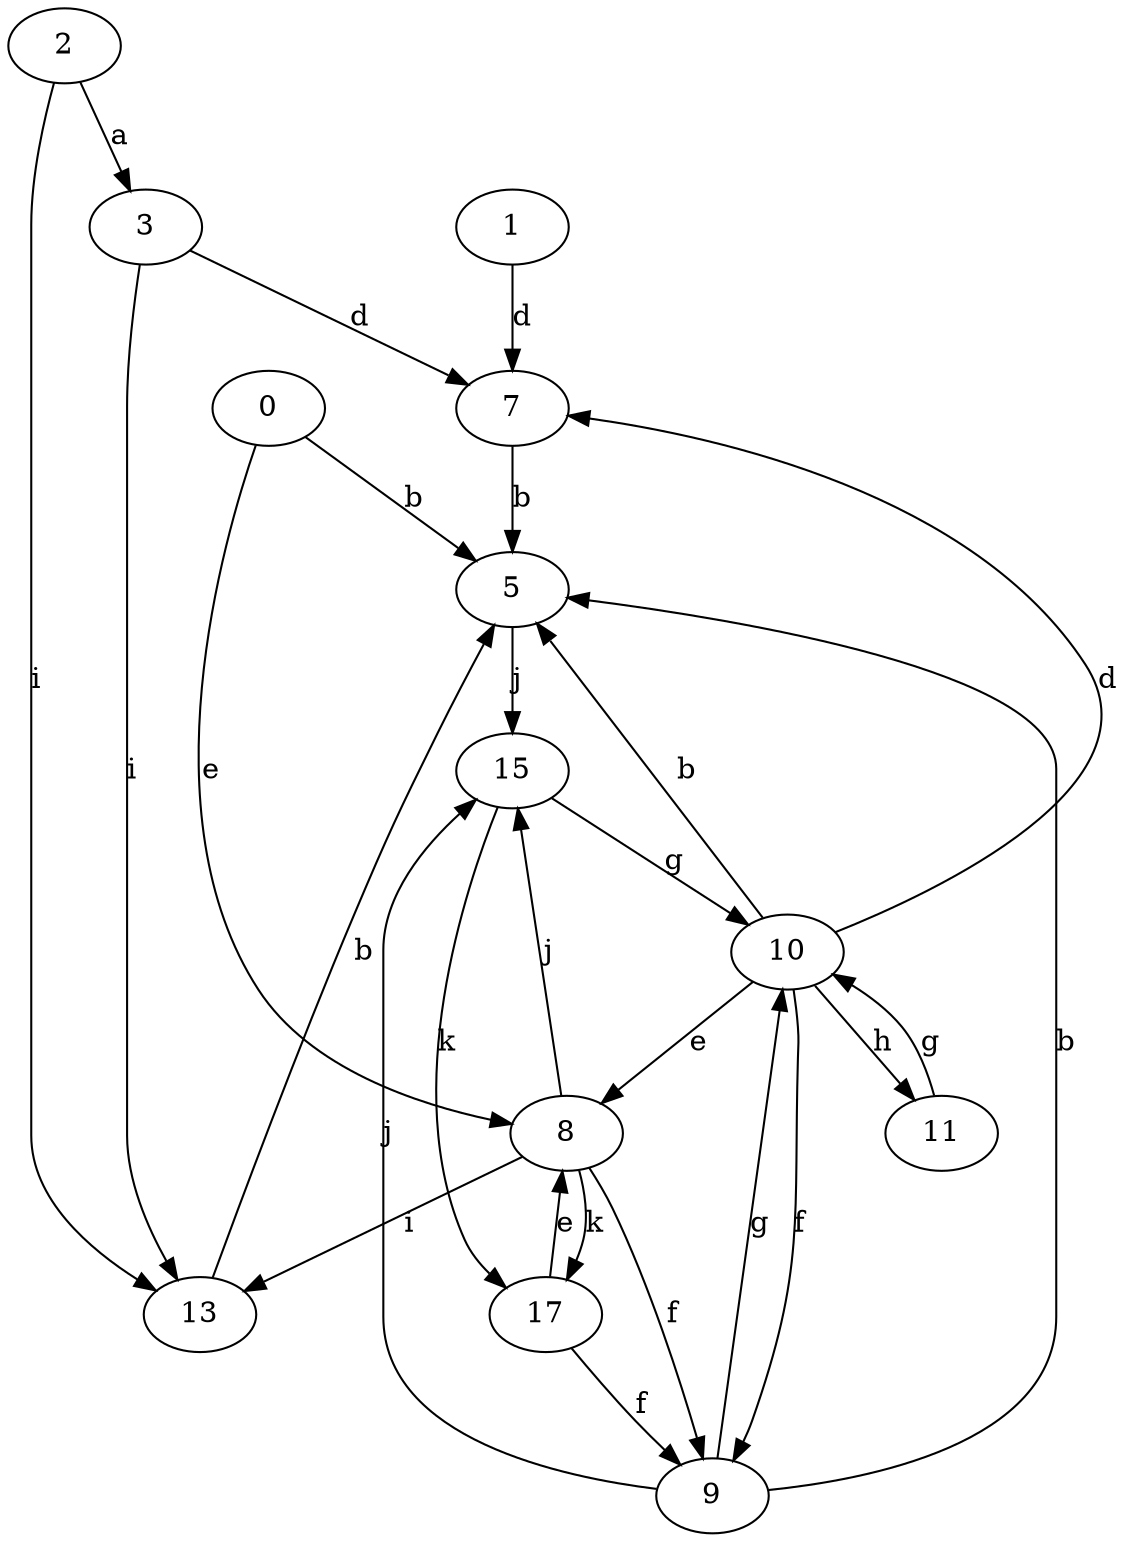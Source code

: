 strict digraph  {
1;
2;
3;
5;
7;
8;
0;
9;
10;
11;
13;
15;
17;
1 -> 7  [label=d];
2 -> 3  [label=a];
2 -> 13  [label=i];
3 -> 7  [label=d];
3 -> 13  [label=i];
5 -> 15  [label=j];
7 -> 5  [label=b];
8 -> 9  [label=f];
8 -> 13  [label=i];
8 -> 15  [label=j];
8 -> 17  [label=k];
0 -> 5  [label=b];
0 -> 8  [label=e];
9 -> 5  [label=b];
9 -> 10  [label=g];
9 -> 15  [label=j];
10 -> 5  [label=b];
10 -> 7  [label=d];
10 -> 8  [label=e];
10 -> 9  [label=f];
10 -> 11  [label=h];
11 -> 10  [label=g];
13 -> 5  [label=b];
15 -> 10  [label=g];
15 -> 17  [label=k];
17 -> 8  [label=e];
17 -> 9  [label=f];
}
